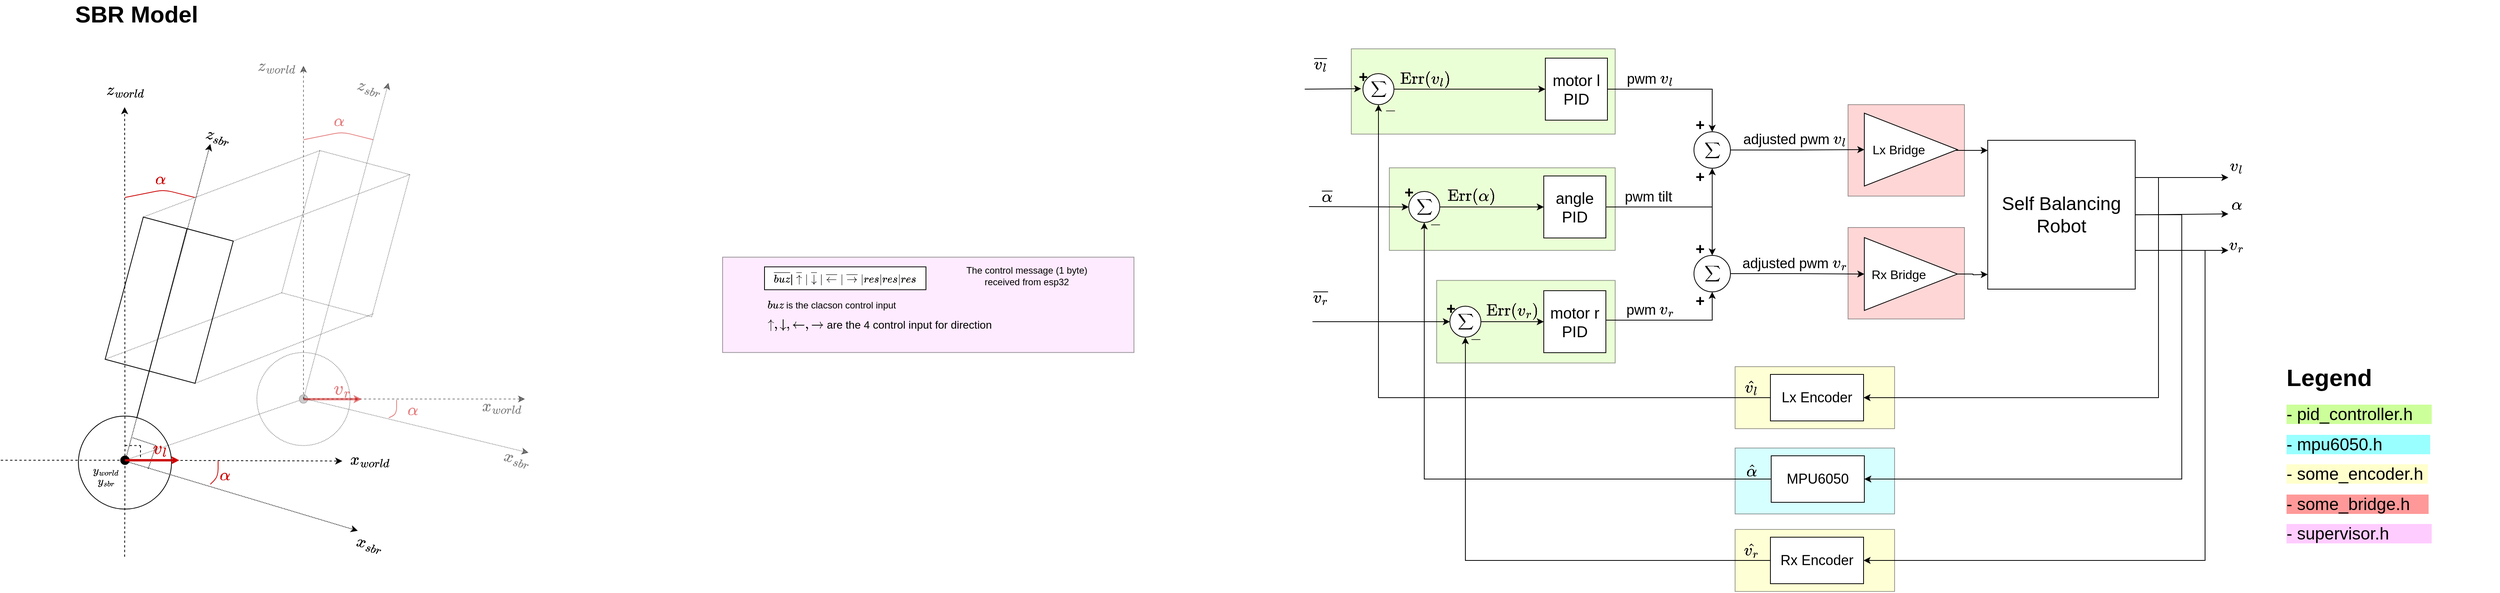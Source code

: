 <mxfile version="14.8.0" type="device"><diagram id="RvxGIgGGn32OMCbBHKSs" name="Page-1"><mxGraphModel dx="3990" dy="1376" grid="1" gridSize="10" guides="1" tooltips="1" connect="1" arrows="1" fold="1" page="1" pageScale="1" pageWidth="827" pageHeight="1169" math="1" shadow="0"><root><mxCell id="0"/><mxCell id="1" parent="0"/><mxCell id="etIAlOWZyGqqfdlxmUPB-29" value="" style="endArrow=classic;html=1;dashed=1;dashPattern=1 1;opacity=50;" parent="1" edge="1"><mxGeometry width="50" height="50" relative="1" as="geometry"><mxPoint x="-1210" y="550.75" as="sourcePoint"/><mxPoint x="-1100.5" y="142.75" as="targetPoint"/></mxGeometry></mxCell><mxCell id="etIAlOWZyGqqfdlxmUPB-25" value="" style="endArrow=classic;html=1;dashed=1;startArrow=none;opacity=50;" parent="1" edge="1"><mxGeometry width="50" height="50" relative="1" as="geometry"><mxPoint x="-1210" y="550.75" as="sourcePoint"/><mxPoint x="-924.58" y="550.75" as="targetPoint"/></mxGeometry></mxCell><mxCell id="S4LZGYlQ1wgGxuE66dXP-174" value="" style="rounded=0;whiteSpace=wrap;html=1;opacity=40;fillColor=#FFCCFF;" parent="1" vertex="1"><mxGeometry x="-670" y="367.75" width="530" height="123" as="geometry"/></mxCell><mxCell id="S4LZGYlQ1wgGxuE66dXP-112" value="" style="rounded=0;whiteSpace=wrap;html=1;gradientColor=none;opacity=40;fillColor=#FFFF99;" parent="1" vertex="1"><mxGeometry x="634.5" y="509" width="205.5" height="80" as="geometry"/></mxCell><mxCell id="S4LZGYlQ1wgGxuE66dXP-111" value="" style="rounded=0;whiteSpace=wrap;html=1;gradientColor=none;opacity=40;fillColor=#FFFF99;" parent="1" vertex="1"><mxGeometry x="634.5" y="719" width="205.5" height="80" as="geometry"/></mxCell><mxCell id="S4LZGYlQ1wgGxuE66dXP-110" value="" style="rounded=0;whiteSpace=wrap;html=1;fillColor=#99FFFF;gradientColor=none;opacity=40;" parent="1" vertex="1"><mxGeometry x="634.5" y="614" width="205.5" height="85" as="geometry"/></mxCell><mxCell id="S4LZGYlQ1wgGxuE66dXP-106" value="" style="rounded=0;whiteSpace=wrap;html=1;gradientColor=none;opacity=40;fillColor=#FF9999;" parent="1" vertex="1"><mxGeometry x="780" y="329.5" width="150" height="118" as="geometry"/></mxCell><mxCell id="S4LZGYlQ1wgGxuE66dXP-105" value="" style="rounded=0;whiteSpace=wrap;html=1;gradientColor=none;opacity=40;fillColor=#FF9999;" parent="1" vertex="1"><mxGeometry x="780" y="171" width="150" height="118" as="geometry"/></mxCell><mxCell id="S4LZGYlQ1wgGxuE66dXP-104" value="" style="rounded=0;whiteSpace=wrap;html=1;fillColor=#CCFF99;opacity=40;" parent="1" vertex="1"><mxGeometry x="250" y="397.75" width="230" height="106.5" as="geometry"/></mxCell><mxCell id="S4LZGYlQ1wgGxuE66dXP-103" value="" style="rounded=0;whiteSpace=wrap;html=1;fillColor=#CCFF99;opacity=40;" parent="1" vertex="1"><mxGeometry x="189" y="252.5" width="291" height="106.5" as="geometry"/></mxCell><mxCell id="S4LZGYlQ1wgGxuE66dXP-102" value="" style="rounded=0;whiteSpace=wrap;html=1;fillColor=#CCFF99;opacity=40;" parent="1" vertex="1"><mxGeometry x="140" y="99" width="340" height="110" as="geometry"/></mxCell><mxCell id="S4LZGYlQ1wgGxuE66dXP-92" style="edgeStyle=orthogonalEdgeStyle;rounded=0;orthogonalLoop=1;jettySize=auto;html=1;" parent="1" source="S4LZGYlQ1wgGxuE66dXP-1" target="S4LZGYlQ1wgGxuE66dXP-23" edge="1"><mxGeometry relative="1" as="geometry"/></mxCell><mxCell id="S4LZGYlQ1wgGxuE66dXP-93" style="edgeStyle=orthogonalEdgeStyle;rounded=0;orthogonalLoop=1;jettySize=auto;html=1;" parent="1" source="S4LZGYlQ1wgGxuE66dXP-1" target="S4LZGYlQ1wgGxuE66dXP-34" edge="1"><mxGeometry relative="1" as="geometry"/></mxCell><mxCell id="S4LZGYlQ1wgGxuE66dXP-1" value="&lt;font style=&quot;font-size: 20px&quot;&gt;angle&lt;br&gt;PID&lt;/font&gt;" style="whiteSpace=wrap;html=1;aspect=fixed;" parent="1" vertex="1"><mxGeometry x="388" y="263" width="80" height="80" as="geometry"/></mxCell><mxCell id="S4LZGYlQ1wgGxuE66dXP-91" style="edgeStyle=orthogonalEdgeStyle;rounded=0;orthogonalLoop=1;jettySize=auto;html=1;" parent="1" source="S4LZGYlQ1wgGxuE66dXP-2" target="S4LZGYlQ1wgGxuE66dXP-23" edge="1"><mxGeometry relative="1" as="geometry"/></mxCell><mxCell id="S4LZGYlQ1wgGxuE66dXP-2" value="&lt;font style=&quot;font-size: 20px&quot;&gt;motor l&lt;br&gt;PID&lt;br&gt;&lt;/font&gt;" style="whiteSpace=wrap;html=1;aspect=fixed;" parent="1" vertex="1"><mxGeometry x="390" y="111" width="80" height="80" as="geometry"/></mxCell><mxCell id="S4LZGYlQ1wgGxuE66dXP-95" style="edgeStyle=orthogonalEdgeStyle;rounded=0;orthogonalLoop=1;jettySize=auto;html=1;" parent="1" source="S4LZGYlQ1wgGxuE66dXP-3" target="S4LZGYlQ1wgGxuE66dXP-34" edge="1"><mxGeometry relative="1" as="geometry"><Array as="points"><mxPoint x="605" y="449"/></Array></mxGeometry></mxCell><mxCell id="S4LZGYlQ1wgGxuE66dXP-3" value="&lt;font style=&quot;font-size: 20px&quot;&gt;motor r&lt;br&gt;PID&lt;br&gt;&lt;/font&gt;" style="whiteSpace=wrap;html=1;aspect=fixed;" parent="1" vertex="1"><mxGeometry x="388" y="411" width="80" height="80" as="geometry"/></mxCell><mxCell id="S4LZGYlQ1wgGxuE66dXP-19" style="edgeStyle=orthogonalEdgeStyle;rounded=0;orthogonalLoop=1;jettySize=auto;html=1;entryX=0;entryY=0.5;entryDx=0;entryDy=0;" parent="1" source="S4LZGYlQ1wgGxuE66dXP-5" target="S4LZGYlQ1wgGxuE66dXP-1" edge="1"><mxGeometry relative="1" as="geometry"><mxPoint x="392.0" y="297" as="targetPoint"/></mxGeometry></mxCell><mxCell id="S4LZGYlQ1wgGxuE66dXP-5" value="$$\sum$$" style="ellipse;whiteSpace=wrap;html=1;aspect=fixed;" parent="1" vertex="1"><mxGeometry x="214" y="283" width="40" height="40" as="geometry"/></mxCell><mxCell id="S4LZGYlQ1wgGxuE66dXP-7" value="&lt;font style=&quot;font-size: 20px&quot;&gt;&lt;b&gt;+&lt;/b&gt;&lt;/font&gt;" style="text;html=1;align=center;verticalAlign=middle;resizable=0;points=[];autosize=1;strokeColor=none;" parent="1" vertex="1"><mxGeometry x="199" y="273" width="30" height="20" as="geometry"/></mxCell><mxCell id="S4LZGYlQ1wgGxuE66dXP-9" value="&lt;font style=&quot;font-size: 20px&quot;&gt;&lt;b&gt;_&lt;/b&gt;&lt;/font&gt;" style="text;html=1;align=center;verticalAlign=middle;resizable=0;points=[];autosize=1;strokeColor=none;" parent="1" vertex="1"><mxGeometry x="233" y="306" width="30" height="20" as="geometry"/></mxCell><mxCell id="S4LZGYlQ1wgGxuE66dXP-21" style="edgeStyle=orthogonalEdgeStyle;rounded=0;orthogonalLoop=1;jettySize=auto;html=1;" parent="1" source="S4LZGYlQ1wgGxuE66dXP-10" target="S4LZGYlQ1wgGxuE66dXP-2" edge="1"><mxGeometry relative="1" as="geometry"/></mxCell><mxCell id="S4LZGYlQ1wgGxuE66dXP-10" value="$$\sum$$" style="ellipse;whiteSpace=wrap;html=1;aspect=fixed;" parent="1" vertex="1"><mxGeometry x="155" y="131" width="40" height="40" as="geometry"/></mxCell><mxCell id="S4LZGYlQ1wgGxuE66dXP-11" value="&lt;font style=&quot;font-size: 20px&quot;&gt;&lt;b&gt;+&lt;/b&gt;&lt;/font&gt;" style="text;html=1;align=center;verticalAlign=middle;resizable=0;points=[];autosize=1;strokeColor=none;" parent="1" vertex="1"><mxGeometry x="140" y="123.5" width="30" height="20" as="geometry"/></mxCell><mxCell id="S4LZGYlQ1wgGxuE66dXP-12" value="&lt;font style=&quot;font-size: 20px&quot;&gt;&lt;b&gt;_&lt;/b&gt;&lt;/font&gt;" style="text;html=1;align=center;verticalAlign=middle;resizable=0;points=[];autosize=1;strokeColor=none;" parent="1" vertex="1"><mxGeometry x="175" y="158.5" width="30" height="20" as="geometry"/></mxCell><mxCell id="S4LZGYlQ1wgGxuE66dXP-22" style="edgeStyle=orthogonalEdgeStyle;rounded=0;orthogonalLoop=1;jettySize=auto;html=1;" parent="1" source="S4LZGYlQ1wgGxuE66dXP-13" target="S4LZGYlQ1wgGxuE66dXP-3" edge="1"><mxGeometry relative="1" as="geometry"/></mxCell><mxCell id="S4LZGYlQ1wgGxuE66dXP-13" value="$$\sum$$" style="ellipse;whiteSpace=wrap;html=1;aspect=fixed;" parent="1" vertex="1"><mxGeometry x="267" y="431" width="40" height="40" as="geometry"/></mxCell><mxCell id="S4LZGYlQ1wgGxuE66dXP-14" value="&lt;font style=&quot;font-size: 20px&quot;&gt;&lt;b&gt;+&lt;/b&gt;&lt;/font&gt;" style="text;html=1;align=center;verticalAlign=middle;resizable=0;points=[];autosize=1;strokeColor=none;" parent="1" vertex="1"><mxGeometry x="253" y="422.5" width="30" height="20" as="geometry"/></mxCell><mxCell id="S4LZGYlQ1wgGxuE66dXP-15" value="&lt;font style=&quot;font-size: 20px&quot;&gt;&lt;b&gt;_&lt;/b&gt;&lt;/font&gt;" style="text;html=1;align=center;verticalAlign=middle;resizable=0;points=[];autosize=1;strokeColor=none;" parent="1" vertex="1"><mxGeometry x="285" y="453.5" width="30" height="20" as="geometry"/></mxCell><mxCell id="S4LZGYlQ1wgGxuE66dXP-16" value="" style="endArrow=classic;html=1;entryX=0;entryY=0.5;entryDx=0;entryDy=0;" parent="1" target="S4LZGYlQ1wgGxuE66dXP-5" edge="1"><mxGeometry width="50" height="50" relative="1" as="geometry"><mxPoint x="85.5" y="302.5" as="sourcePoint"/><mxPoint x="22.5" y="302.5" as="targetPoint"/></mxGeometry></mxCell><mxCell id="S4LZGYlQ1wgGxuE66dXP-17" value="" style="endArrow=classic;html=1;entryX=-0.057;entryY=0.486;entryDx=0;entryDy=0;entryPerimeter=0;" parent="1" target="S4LZGYlQ1wgGxuE66dXP-10" edge="1"><mxGeometry width="50" height="50" relative="1" as="geometry"><mxPoint x="80" y="151" as="sourcePoint"/><mxPoint x="95" y="172" as="targetPoint"/></mxGeometry></mxCell><mxCell id="S4LZGYlQ1wgGxuE66dXP-18" value="" style="endArrow=classic;html=1;entryX=0;entryY=0.5;entryDx=0;entryDy=0;" parent="1" target="S4LZGYlQ1wgGxuE66dXP-13" edge="1"><mxGeometry width="50" height="50" relative="1" as="geometry"><mxPoint x="90" y="451" as="sourcePoint"/><mxPoint x="218" y="471" as="targetPoint"/></mxGeometry></mxCell><mxCell id="S4LZGYlQ1wgGxuE66dXP-29" value="" style="group" parent="1" vertex="1" connectable="0"><mxGeometry x="561.5" y="206" width="73" height="59" as="geometry"/></mxCell><mxCell id="S4LZGYlQ1wgGxuE66dXP-26" value="" style="group" parent="S4LZGYlQ1wgGxuE66dXP-29" vertex="1" connectable="0"><mxGeometry x="20" width="47" height="47" as="geometry"/></mxCell><mxCell id="S4LZGYlQ1wgGxuE66dXP-23" value="$$\sum$$" style="ellipse;whiteSpace=wrap;html=1;aspect=fixed;" parent="S4LZGYlQ1wgGxuE66dXP-26" vertex="1"><mxGeometry width="47" height="47" as="geometry"/></mxCell><mxCell id="S4LZGYlQ1wgGxuE66dXP-28" value="&lt;font style=&quot;font-size: 20px&quot;&gt;&lt;b&gt;+&lt;/b&gt;&lt;/font&gt;" style="text;html=1;align=center;verticalAlign=middle;resizable=0;points=[];autosize=1;strokeColor=none;" parent="S4LZGYlQ1wgGxuE66dXP-29" vertex="1"><mxGeometry x="12.5" y="47" width="30" height="20" as="geometry"/></mxCell><mxCell id="S4LZGYlQ1wgGxuE66dXP-32" value="" style="group" parent="1" vertex="1" connectable="0"><mxGeometry x="580" y="366" width="73" height="63" as="geometry"/></mxCell><mxCell id="S4LZGYlQ1wgGxuE66dXP-33" value="" style="group" parent="S4LZGYlQ1wgGxuE66dXP-32" vertex="1" connectable="0"><mxGeometry x="1.5" y="-0.5" width="47" height="47" as="geometry"/></mxCell><mxCell id="S4LZGYlQ1wgGxuE66dXP-34" value="$$\sum$$" style="ellipse;whiteSpace=wrap;html=1;aspect=fixed;" parent="S4LZGYlQ1wgGxuE66dXP-33" vertex="1"><mxGeometry width="47" height="47" as="geometry"/></mxCell><mxCell id="S4LZGYlQ1wgGxuE66dXP-36" value="&lt;font style=&quot;font-size: 20px&quot;&gt;&lt;b&gt;+&lt;/b&gt;&lt;/font&gt;" style="text;html=1;align=center;verticalAlign=middle;resizable=0;points=[];autosize=1;strokeColor=none;" parent="S4LZGYlQ1wgGxuE66dXP-32" vertex="1"><mxGeometry x="-6" y="46.5" width="30" height="20" as="geometry"/></mxCell><mxCell id="S4LZGYlQ1wgGxuE66dXP-47" style="edgeStyle=orthogonalEdgeStyle;rounded=0;orthogonalLoop=1;jettySize=auto;html=1;" parent="1" edge="1"><mxGeometry relative="1" as="geometry"><mxPoint x="882.34" y="230" as="sourcePoint"/><mxPoint x="960" y="230" as="targetPoint"/><Array as="points"><mxPoint x="920" y="230"/><mxPoint x="920" y="230"/></Array></mxGeometry></mxCell><mxCell id="S4LZGYlQ1wgGxuE66dXP-41" value="&lt;font style=&quot;font-size: 16px&quot;&gt;Lx Bridge&amp;nbsp; &amp;nbsp; &amp;nbsp; &amp;nbsp;&lt;/font&gt;" style="triangle;whiteSpace=wrap;html=1;" parent="1" vertex="1"><mxGeometry x="801" y="182" width="120" height="94" as="geometry"/></mxCell><mxCell id="S4LZGYlQ1wgGxuE66dXP-48" style="edgeStyle=orthogonalEdgeStyle;rounded=0;orthogonalLoop=1;jettySize=auto;html=1;" parent="1" source="S4LZGYlQ1wgGxuE66dXP-42" edge="1"><mxGeometry relative="1" as="geometry"><mxPoint x="960" y="390" as="targetPoint"/></mxGeometry></mxCell><mxCell id="S4LZGYlQ1wgGxuE66dXP-42" value="&lt;font style=&quot;font-size: 16px&quot;&gt;Rx Bridge&amp;nbsp; &amp;nbsp; &amp;nbsp; &amp;nbsp;&lt;/font&gt;" style="triangle;whiteSpace=wrap;html=1;" parent="1" vertex="1"><mxGeometry x="801" y="342.5" width="120" height="94" as="geometry"/></mxCell><mxCell id="S4LZGYlQ1wgGxuE66dXP-44" style="edgeStyle=orthogonalEdgeStyle;rounded=0;orthogonalLoop=1;jettySize=auto;html=1;exitX=1;exitY=0.5;exitDx=0;exitDy=0;entryX=0;entryY=0.5;entryDx=0;entryDy=0;" parent="1" source="S4LZGYlQ1wgGxuE66dXP-23" target="S4LZGYlQ1wgGxuE66dXP-41" edge="1"><mxGeometry relative="1" as="geometry"/></mxCell><mxCell id="S4LZGYlQ1wgGxuE66dXP-45" style="edgeStyle=orthogonalEdgeStyle;rounded=0;orthogonalLoop=1;jettySize=auto;html=1;entryX=0;entryY=0.5;entryDx=0;entryDy=0;" parent="1" source="S4LZGYlQ1wgGxuE66dXP-34" target="S4LZGYlQ1wgGxuE66dXP-42" edge="1"><mxGeometry relative="1" as="geometry"/></mxCell><mxCell id="S4LZGYlQ1wgGxuE66dXP-99" style="edgeStyle=orthogonalEdgeStyle;rounded=0;orthogonalLoop=1;jettySize=auto;html=1;exitX=1;exitY=0.25;exitDx=0;exitDy=0;" parent="1" source="S4LZGYlQ1wgGxuE66dXP-46" target="S4LZGYlQ1wgGxuE66dXP-61" edge="1"><mxGeometry relative="1" as="geometry"><mxPoint x="810" y="629" as="targetPoint"/><Array as="points"><mxPoint x="1180" y="265"/><mxPoint x="1180" y="549"/></Array></mxGeometry></mxCell><mxCell id="S4LZGYlQ1wgGxuE66dXP-100" style="edgeStyle=orthogonalEdgeStyle;rounded=0;orthogonalLoop=1;jettySize=auto;html=1;" parent="1" source="S4LZGYlQ1wgGxuE66dXP-46" target="S4LZGYlQ1wgGxuE66dXP-53" edge="1"><mxGeometry relative="1" as="geometry"><Array as="points"><mxPoint x="1210" y="313"/><mxPoint x="1210" y="654"/></Array></mxGeometry></mxCell><mxCell id="S4LZGYlQ1wgGxuE66dXP-101" style="edgeStyle=orthogonalEdgeStyle;rounded=0;orthogonalLoop=1;jettySize=auto;html=1;" parent="1" source="S4LZGYlQ1wgGxuE66dXP-46" target="S4LZGYlQ1wgGxuE66dXP-66" edge="1"><mxGeometry relative="1" as="geometry"><Array as="points"><mxPoint x="1240" y="359"/><mxPoint x="1240" y="759"/></Array></mxGeometry></mxCell><mxCell id="S4LZGYlQ1wgGxuE66dXP-46" value="&lt;font style=&quot;font-size: 24px&quot;&gt;Self Balancing Robot&lt;/font&gt;" style="rounded=0;whiteSpace=wrap;html=1;" parent="1" vertex="1"><mxGeometry x="960" y="217" width="190" height="192" as="geometry"/></mxCell><mxCell id="S4LZGYlQ1wgGxuE66dXP-50" value="&lt;font style=&quot;font-size: 18px&quot;&gt;$$\overline{\alpha}$$&lt;/font&gt;" style="text;html=1;strokeColor=none;fillColor=none;align=center;verticalAlign=middle;whiteSpace=wrap;rounded=0;" parent="1" vertex="1"><mxGeometry x="89" y="279.5" width="40" height="20" as="geometry"/></mxCell><mxCell id="S4LZGYlQ1wgGxuE66dXP-51" value="&lt;font style=&quot;font-size: 18px&quot;&gt;$$\overline{v_l}$$&lt;/font&gt;" style="text;html=1;align=center;verticalAlign=middle;resizable=0;points=[];autosize=1;strokeColor=none;" parent="1" vertex="1"><mxGeometry x="20" y="109" width="160" height="20" as="geometry"/></mxCell><mxCell id="S4LZGYlQ1wgGxuE66dXP-52" value="&lt;font style=&quot;font-size: 18px&quot;&gt;$$\overline{v_r}$$&lt;/font&gt;" style="text;html=1;align=center;verticalAlign=middle;resizable=0;points=[];autosize=1;strokeColor=none;" parent="1" vertex="1"><mxGeometry x="20" y="410" width="160" height="20" as="geometry"/></mxCell><mxCell id="S4LZGYlQ1wgGxuE66dXP-55" style="edgeStyle=orthogonalEdgeStyle;rounded=0;orthogonalLoop=1;jettySize=auto;html=1;exitX=0;exitY=0.5;exitDx=0;exitDy=0;entryX=0.5;entryY=1;entryDx=0;entryDy=0;" parent="1" source="S4LZGYlQ1wgGxuE66dXP-53" target="S4LZGYlQ1wgGxuE66dXP-5" edge="1"><mxGeometry relative="1" as="geometry"/></mxCell><mxCell id="S4LZGYlQ1wgGxuE66dXP-53" value="&lt;font style=&quot;font-size: 18px&quot;&gt;MPU6050&lt;/font&gt;" style="rounded=0;whiteSpace=wrap;html=1;" parent="1" vertex="1"><mxGeometry x="681" y="624" width="120" height="60" as="geometry"/></mxCell><mxCell id="S4LZGYlQ1wgGxuE66dXP-56" value="&lt;font style=&quot;font-size: 18px&quot;&gt;$$\hat{\alpha}$$&lt;/font&gt;" style="text;html=1;align=center;verticalAlign=middle;resizable=0;points=[];autosize=1;strokeColor=none;" parent="1" vertex="1"><mxGeometry x="580" y="634" width="150" height="20" as="geometry"/></mxCell><mxCell id="S4LZGYlQ1wgGxuE66dXP-58" value="&lt;font style=&quot;font-size: 18px&quot;&gt;$$\alpha$$&lt;/font&gt;" style="text;html=1;align=center;verticalAlign=middle;resizable=0;points=[];autosize=1;strokeColor=none;" parent="1" vertex="1"><mxGeometry x="1230" y="291" width="100" height="20" as="geometry"/></mxCell><mxCell id="S4LZGYlQ1wgGxuE66dXP-62" style="edgeStyle=orthogonalEdgeStyle;rounded=0;orthogonalLoop=1;jettySize=auto;html=1;entryX=0.5;entryY=1;entryDx=0;entryDy=0;" parent="1" source="S4LZGYlQ1wgGxuE66dXP-61" target="S4LZGYlQ1wgGxuE66dXP-10" edge="1"><mxGeometry relative="1" as="geometry"/></mxCell><mxCell id="S4LZGYlQ1wgGxuE66dXP-61" value="&lt;font style=&quot;font-size: 18px&quot;&gt;Lx Encoder&lt;/font&gt;" style="rounded=0;whiteSpace=wrap;html=1;" parent="1" vertex="1"><mxGeometry x="680" y="519" width="120" height="60" as="geometry"/></mxCell><mxCell id="S4LZGYlQ1wgGxuE66dXP-64" value="&lt;font style=&quot;font-size: 18px&quot;&gt;$$\hat{v_l}$$&lt;/font&gt;" style="text;html=1;align=center;verticalAlign=middle;resizable=0;points=[];autosize=1;strokeColor=none;" parent="1" vertex="1"><mxGeometry x="595" y="526" width="120" height="20" as="geometry"/></mxCell><mxCell id="S4LZGYlQ1wgGxuE66dXP-65" value="&lt;font style=&quot;font-size: 18px&quot;&gt;$$v_l$$&lt;/font&gt;" style="text;html=1;align=center;verticalAlign=middle;resizable=0;points=[];autosize=1;strokeColor=none;" parent="1" vertex="1"><mxGeometry x="1240" y="241" width="80" height="20" as="geometry"/></mxCell><mxCell id="S4LZGYlQ1wgGxuE66dXP-70" style="edgeStyle=orthogonalEdgeStyle;rounded=0;orthogonalLoop=1;jettySize=auto;html=1;entryX=0.5;entryY=1;entryDx=0;entryDy=0;" parent="1" source="S4LZGYlQ1wgGxuE66dXP-66" target="S4LZGYlQ1wgGxuE66dXP-13" edge="1"><mxGeometry relative="1" as="geometry"><mxPoint x="250" y="609" as="targetPoint"/></mxGeometry></mxCell><mxCell id="S4LZGYlQ1wgGxuE66dXP-66" value="&lt;font style=&quot;font-size: 18px&quot;&gt;Rx Encoder&lt;/font&gt;" style="rounded=0;whiteSpace=wrap;html=1;" parent="1" vertex="1"><mxGeometry x="680" y="729" width="120" height="60" as="geometry"/></mxCell><mxCell id="S4LZGYlQ1wgGxuE66dXP-68" value="&lt;font style=&quot;font-size: 18px&quot;&gt;$$v_r$$&lt;/font&gt;" style="text;html=1;align=center;verticalAlign=middle;resizable=0;points=[];autosize=1;strokeColor=none;" parent="1" vertex="1"><mxGeometry x="1240" y="342.5" width="80" height="20" as="geometry"/></mxCell><mxCell id="S4LZGYlQ1wgGxuE66dXP-69" value="&lt;font style=&quot;font-size: 18px&quot;&gt;$$\hat{v_r}$$&lt;/font&gt;" style="text;html=1;align=center;verticalAlign=middle;resizable=0;points=[];autosize=1;strokeColor=none;" parent="1" vertex="1"><mxGeometry x="595" y="736" width="120" height="20" as="geometry"/></mxCell><mxCell id="S4LZGYlQ1wgGxuE66dXP-71" value="&lt;font style=&quot;font-size: 18px&quot;&gt;$$\text{Err}(\alpha)$$&lt;/font&gt;" style="text;html=1;align=center;verticalAlign=middle;resizable=0;points=[];autosize=1;strokeColor=none;" parent="1" vertex="1"><mxGeometry x="200" y="278.5" width="190" height="20" as="geometry"/></mxCell><mxCell id="S4LZGYlQ1wgGxuE66dXP-72" value="&lt;font style=&quot;font-size: 18px&quot;&gt;$$\text{Err}(v_l)$$&lt;/font&gt;" style="text;html=1;align=center;verticalAlign=middle;resizable=0;points=[];autosize=1;strokeColor=none;" parent="1" vertex="1"><mxGeometry x="155" y="128" width="160" height="20" as="geometry"/></mxCell><mxCell id="S4LZGYlQ1wgGxuE66dXP-73" value="&lt;font style=&quot;font-size: 18px&quot;&gt;$$\text{Err}(v_r)$$&lt;/font&gt;" style="text;html=1;align=center;verticalAlign=middle;resizable=0;points=[];autosize=1;strokeColor=none;" parent="1" vertex="1"><mxGeometry x="267" y="426.5" width="160" height="20" as="geometry"/></mxCell><mxCell id="S4LZGYlQ1wgGxuE66dXP-75" value="&lt;font style=&quot;font-size: 18px&quot;&gt;pwm tilt&lt;/font&gt;" style="text;html=1;strokeColor=none;fillColor=none;align=center;verticalAlign=middle;whiteSpace=wrap;rounded=0;" parent="1" vertex="1"><mxGeometry x="488" y="279.5" width="70" height="20" as="geometry"/></mxCell><mxCell id="S4LZGYlQ1wgGxuE66dXP-178" value="" style="edgeStyle=none;rounded=0;orthogonalLoop=1;jettySize=auto;html=1;" parent="1" source="S4LZGYlQ1wgGxuE66dXP-77" target="S4LZGYlQ1wgGxuE66dXP-2" edge="1"><mxGeometry relative="1" as="geometry"/></mxCell><mxCell id="S4LZGYlQ1wgGxuE66dXP-77" value="&lt;span style=&quot;font-size: 18px&quot;&gt;pwm \(v_l\)&lt;/span&gt;" style="text;html=1;strokeColor=none;fillColor=none;align=center;verticalAlign=middle;whiteSpace=wrap;rounded=0;" parent="1" vertex="1"><mxGeometry x="470" y="128" width="110" height="20" as="geometry"/></mxCell><mxCell id="S4LZGYlQ1wgGxuE66dXP-78" value="&lt;span style=&quot;font-size: 18px&quot;&gt;pwm \(v_r\)&lt;/span&gt;" style="text;html=1;align=center;verticalAlign=middle;resizable=0;points=[];autosize=1;strokeColor=none;" parent="1" vertex="1"><mxGeometry x="470" y="426" width="110" height="20" as="geometry"/></mxCell><mxCell id="S4LZGYlQ1wgGxuE66dXP-79" value="&lt;span style=&quot;font-size: 18px&quot;&gt;adjusted pwm \(v_l\)&lt;/span&gt;" style="text;html=1;align=center;verticalAlign=middle;resizable=0;points=[];autosize=1;strokeColor=none;" parent="1" vertex="1"><mxGeometry x="621" y="206" width="180" height="20" as="geometry"/></mxCell><mxCell id="S4LZGYlQ1wgGxuE66dXP-80" value="&lt;span style=&quot;font-size: 18px&quot;&gt;adjusted pwm \(v_r\)&lt;/span&gt;" style="text;html=1;align=center;verticalAlign=middle;resizable=0;points=[];autosize=1;strokeColor=none;" parent="1" vertex="1"><mxGeometry x="621" y="366" width="180" height="20" as="geometry"/></mxCell><mxCell id="S4LZGYlQ1wgGxuE66dXP-37" value="&lt;font style=&quot;font-size: 20px&quot;&gt;&lt;b&gt;+&lt;/b&gt;&lt;/font&gt;" style="text;html=1;align=center;verticalAlign=middle;resizable=0;points=[];autosize=1;strokeColor=none;" parent="1" vertex="1"><mxGeometry x="574" y="346" width="30" height="20" as="geometry"/></mxCell><mxCell id="S4LZGYlQ1wgGxuE66dXP-96" value="" style="endArrow=classic;html=1;exitX=1;exitY=0.25;exitDx=0;exitDy=0;" parent="1" source="S4LZGYlQ1wgGxuE66dXP-46" edge="1"><mxGeometry width="50" height="50" relative="1" as="geometry"><mxPoint x="1220" y="239" as="sourcePoint"/><mxPoint x="1270" y="265" as="targetPoint"/></mxGeometry></mxCell><mxCell id="S4LZGYlQ1wgGxuE66dXP-97" value="" style="endArrow=classic;html=1;" parent="1" edge="1"><mxGeometry width="50" height="50" relative="1" as="geometry"><mxPoint x="1150" y="313.116" as="sourcePoint"/><mxPoint x="1270" y="312" as="targetPoint"/></mxGeometry></mxCell><mxCell id="S4LZGYlQ1wgGxuE66dXP-98" value="" style="endArrow=classic;html=1;exitX=1;exitY=0.75;exitDx=0;exitDy=0;" parent="1" edge="1"><mxGeometry width="50" height="50" relative="1" as="geometry"><mxPoint x="1150" y="359" as="sourcePoint"/><mxPoint x="1270" y="359" as="targetPoint"/></mxGeometry></mxCell><mxCell id="S4LZGYlQ1wgGxuE66dXP-113" value="&lt;h1&gt;&lt;font style=&quot;font-size: 31px&quot;&gt;Legend&lt;/font&gt;&lt;/h1&gt;&lt;p&gt;&lt;font style=&quot;font-size: 22px ; background-color: rgb(204 , 255 , 153)&quot;&gt;- pid_controller.h&amp;nbsp; &amp;nbsp;&amp;nbsp;&lt;/font&gt;&lt;/p&gt;&lt;p&gt;&lt;font style=&quot;font-size: 22px ; background-color: rgb(153 , 255 , 255)&quot;&gt;- mpu6050.h&amp;nbsp; &amp;nbsp; &amp;nbsp; &amp;nbsp; &amp;nbsp;&amp;nbsp;&lt;/font&gt;&lt;/p&gt;&lt;p&gt;&lt;font style=&quot;font-size: 22px ; background-color: rgb(255 , 255 , 204)&quot;&gt;- some_encoder.h&amp;nbsp;&lt;/font&gt;&lt;/p&gt;&lt;p&gt;&lt;font style=&quot;font-size: 22px ; background-color: rgb(255 , 153 , 153)&quot;&gt;- some_bridge.h&amp;nbsp; &amp;nbsp;&amp;nbsp;&lt;/font&gt;&lt;/p&gt;&lt;p&gt;&lt;font style=&quot;font-size: 22px ; background-color: rgb(255 , 204 , 255)&quot;&gt;- supervisor.h&amp;nbsp; &amp;nbsp; &amp;nbsp; &amp;nbsp; &amp;nbsp;&lt;/font&gt;&lt;/p&gt;" style="text;html=1;strokeColor=none;fillColor=none;spacing=5;spacingTop=-20;whiteSpace=wrap;overflow=hidden;rounded=0;opacity=40;" parent="1" vertex="1"><mxGeometry x="1340" y="499" width="279" height="260" as="geometry"/></mxCell><mxCell id="S4LZGYlQ1wgGxuE66dXP-175" value="$$\overline{buz}|\overline{&lt;br&gt;\uparrow} |\overline{&lt;br&gt;\downarrow} |\overline{&lt;br&gt;\leftarrow} |\overline{&lt;br&gt;\rightarrow} | res | res | res&lt;br&gt;$$" style="rounded=0;whiteSpace=wrap;html=1;align=center;verticalAlign=middle;" parent="1" vertex="1"><mxGeometry x="-616" y="380.25" width="208" height="29.5" as="geometry"/></mxCell><mxCell id="S4LZGYlQ1wgGxuE66dXP-177" value="The control message (1 byte) received from esp32" style="text;html=1;strokeColor=none;fillColor=none;align=center;verticalAlign=middle;whiteSpace=wrap;rounded=0;" parent="1" vertex="1"><mxGeometry x="-361" y="382" width="166" height="20" as="geometry"/></mxCell><mxCell id="wuaSBPNqK6RX2sfjkzoG-2" value="&lt;font style=&quot;font-size: 14px&quot;&gt;&lt;span&gt;&amp;nbsp;\(\uparrow, \downarrow, \leftarrow, \rightarrow\) are the 4 control input for direction&lt;/span&gt;&lt;/font&gt;" style="text;html=1;align=center;verticalAlign=middle;resizable=0;points=[];autosize=1;strokeColor=none;" parent="1" vertex="1"><mxGeometry x="-730" y="444.75" width="520" height="20" as="geometry"/></mxCell><mxCell id="wuaSBPNqK6RX2sfjkzoG-6" value="" style="ellipse;whiteSpace=wrap;html=1;aspect=fixed;fillColor=none;" parent="1" vertex="1"><mxGeometry x="-1500" y="572.75" width="120" height="120" as="geometry"/></mxCell><mxCell id="wuaSBPNqK6RX2sfjkzoG-7" value="" style="endArrow=none;html=1;" parent="1" source="wuaSBPNqK6RX2sfjkzoG-6" edge="1"><mxGeometry width="50" height="50" relative="1" as="geometry"><mxPoint x="-1190" y="512.75" as="sourcePoint"/><mxPoint x="-1360" y="330.75" as="targetPoint"/></mxGeometry></mxCell><mxCell id="wuaSBPNqK6RX2sfjkzoG-9" value="" style="rounded=0;whiteSpace=wrap;html=1;fillColor=none;rotation=15;" parent="1" vertex="1"><mxGeometry x="-1443" y="328.25" width="120" height="190" as="geometry"/></mxCell><mxCell id="wuaSBPNqK6RX2sfjkzoG-10" value="" style="endArrow=classic;html=1;dashed=1;startArrow=none;" parent="1" source="wuaSBPNqK6RX2sfjkzoG-33" edge="1"><mxGeometry width="50" height="50" relative="1" as="geometry"><mxPoint x="-1690" y="630.75" as="sourcePoint"/><mxPoint x="-1160" y="630.75" as="targetPoint"/></mxGeometry></mxCell><mxCell id="wuaSBPNqK6RX2sfjkzoG-11" value="" style="endArrow=classic;html=1;dashed=1;startArrow=none;" parent="1" source="wuaSBPNqK6RX2sfjkzoG-33" edge="1"><mxGeometry width="50" height="50" relative="1" as="geometry"><mxPoint x="-1440.42" y="754.25" as="sourcePoint"/><mxPoint x="-1440.42" y="174.25" as="targetPoint"/></mxGeometry></mxCell><mxCell id="wuaSBPNqK6RX2sfjkzoG-12" value="" style="endArrow=classic;html=1;dashed=1;dashPattern=1 1;" parent="1" edge="1"><mxGeometry width="50" height="50" relative="1" as="geometry"><mxPoint x="-1440" y="631.75" as="sourcePoint"/><mxPoint x="-1330" y="221.75" as="targetPoint"/></mxGeometry></mxCell><mxCell id="wuaSBPNqK6RX2sfjkzoG-13" value="" style="endArrow=classic;html=1;dashed=1;dashPattern=1 1;" parent="1" edge="1"><mxGeometry width="50" height="50" relative="1" as="geometry"><mxPoint x="-1440" y="630.75" as="sourcePoint"/><mxPoint x="-1140" y="720.75" as="targetPoint"/></mxGeometry></mxCell><mxCell id="wuaSBPNqK6RX2sfjkzoG-19" value="" style="endArrow=none;dashed=1;html=1;" parent="1" edge="1"><mxGeometry width="50" height="50" relative="1" as="geometry"><mxPoint x="-1440" y="610.75" as="sourcePoint"/><mxPoint x="-1420" y="610.75" as="targetPoint"/></mxGeometry></mxCell><mxCell id="wuaSBPNqK6RX2sfjkzoG-20" value="" style="endArrow=none;dashed=1;html=1;" parent="1" edge="1"><mxGeometry width="50" height="50" relative="1" as="geometry"><mxPoint x="-1420" y="610.75" as="sourcePoint"/><mxPoint x="-1420" y="630.75" as="targetPoint"/></mxGeometry></mxCell><mxCell id="wuaSBPNqK6RX2sfjkzoG-21" value="" style="endArrow=none;dashed=1;html=1;dashPattern=1 1;strokeWidth=1;" parent="1" edge="1"><mxGeometry width="50" height="50" relative="1" as="geometry"><mxPoint x="-1430" y="600.75" as="sourcePoint"/><mxPoint x="-1400" y="610.75" as="targetPoint"/></mxGeometry></mxCell><mxCell id="wuaSBPNqK6RX2sfjkzoG-22" value="" style="endArrow=none;dashed=1;html=1;dashPattern=1 1;strokeWidth=1;" parent="1" edge="1"><mxGeometry width="50" height="50" relative="1" as="geometry"><mxPoint x="-1410" y="640.75" as="sourcePoint"/><mxPoint x="-1400" y="610.75" as="targetPoint"/></mxGeometry></mxCell><mxCell id="wuaSBPNqK6RX2sfjkzoG-24" value="&lt;font style=&quot;font-size: 18px&quot;&gt;$$\alpha$$&lt;/font&gt;" style="text;html=1;align=center;verticalAlign=middle;resizable=0;points=[];autosize=1;strokeColor=none;fontColor=#CC0000;" parent="1" vertex="1"><mxGeometry x="-1362" y="639.75" width="100" height="20" as="geometry"/></mxCell><mxCell id="wuaSBPNqK6RX2sfjkzoG-25" value="&lt;font style=&quot;font-size: 18px&quot;&gt;$$\alpha$$&lt;/font&gt;" style="text;html=1;align=center;verticalAlign=middle;resizable=0;points=[];autosize=1;strokeColor=none;fontColor=#CC0000;" parent="1" vertex="1"><mxGeometry x="-1445" y="257.75" width="100" height="20" as="geometry"/></mxCell><mxCell id="wuaSBPNqK6RX2sfjkzoG-27" value="" style="endArrow=none;html=1;strokeWidth=1;strokeColor=#CC0000;" parent="1" edge="1"><mxGeometry width="50" height="50" relative="1" as="geometry"><mxPoint x="-1330" y="660.75" as="sourcePoint"/><mxPoint x="-1320" y="630.75" as="targetPoint"/><Array as="points"><mxPoint x="-1320" y="650.75"/></Array></mxGeometry></mxCell><mxCell id="wuaSBPNqK6RX2sfjkzoG-28" value="" style="endArrow=none;html=1;strokeWidth=1;strokeColor=#CC0000;" parent="1" edge="1"><mxGeometry width="50" height="50" relative="1" as="geometry"><mxPoint x="-1440" y="290.75" as="sourcePoint"/><mxPoint x="-1350" y="290.75" as="targetPoint"/><Array as="points"><mxPoint x="-1390" y="280.75"/></Array></mxGeometry></mxCell><mxCell id="wuaSBPNqK6RX2sfjkzoG-29" value="&lt;font style=&quot;font-size: 18px&quot;&gt;$$x_{world}$$&lt;/font&gt;" style="text;html=1;align=center;verticalAlign=middle;resizable=0;points=[];autosize=1;strokeColor=none;" parent="1" vertex="1"><mxGeometry x="-1190" y="619.75" width="130" height="20" as="geometry"/></mxCell><mxCell id="wuaSBPNqK6RX2sfjkzoG-30" value="&lt;font style=&quot;font-size: 18px&quot;&gt;$$z_{world}$$&lt;/font&gt;" style="text;html=1;align=center;verticalAlign=middle;resizable=0;points=[];autosize=1;strokeColor=none;" parent="1" vertex="1"><mxGeometry x="-1505" y="142.75" width="130" height="20" as="geometry"/></mxCell><mxCell id="wuaSBPNqK6RX2sfjkzoG-31" value="&lt;font style=&quot;font-size: 18px&quot;&gt;$$x_{sbr}$$&lt;/font&gt;" style="text;html=1;align=center;verticalAlign=middle;resizable=0;points=[];autosize=1;strokeColor=none;rotation=15;" parent="1" vertex="1"><mxGeometry x="-1180" y="729" width="110" height="20" as="geometry"/></mxCell><mxCell id="wuaSBPNqK6RX2sfjkzoG-32" value="&lt;font style=&quot;font-size: 18px&quot;&gt;$$z_{sbr}$$&lt;/font&gt;" style="text;html=1;align=center;verticalAlign=middle;resizable=0;points=[];autosize=1;strokeColor=none;rotation=15;" parent="1" vertex="1"><mxGeometry x="-1375" y="202.75" width="110" height="20" as="geometry"/></mxCell><mxCell id="wuaSBPNqK6RX2sfjkzoG-34" value="" style="endArrow=none;html=1;dashed=1;" parent="1" target="wuaSBPNqK6RX2sfjkzoG-33" edge="1"><mxGeometry width="50" height="50" relative="1" as="geometry"><mxPoint x="-1600" y="629.75" as="sourcePoint"/><mxPoint x="-1160.0" y="630.75" as="targetPoint"/></mxGeometry></mxCell><mxCell id="wuaSBPNqK6RX2sfjkzoG-33" value="" style="ellipse;whiteSpace=wrap;html=1;aspect=fixed;fillColor=#000000;" parent="1" vertex="1"><mxGeometry x="-1445.5" y="624.25" width="11" height="11" as="geometry"/></mxCell><mxCell id="wuaSBPNqK6RX2sfjkzoG-35" value="" style="endArrow=none;html=1;dashed=1;" parent="1" target="wuaSBPNqK6RX2sfjkzoG-33" edge="1"><mxGeometry width="50" height="50" relative="1" as="geometry"><mxPoint x="-1440.42" y="754.25" as="sourcePoint"/><mxPoint x="-1440.42" y="174.25" as="targetPoint"/></mxGeometry></mxCell><mxCell id="wuaSBPNqK6RX2sfjkzoG-36" value="\(y_{world}\)&lt;br&gt;\(y_{sbr}\)" style="text;html=1;align=center;verticalAlign=middle;resizable=0;points=[];autosize=1;strokeColor=none;" parent="1" vertex="1"><mxGeometry x="-1505" y="634.75" width="80" height="30" as="geometry"/></mxCell><mxCell id="S4LZGYlQ1wgGxuE66dXP-27" value="&lt;font style=&quot;font-size: 20px&quot;&gt;&lt;b&gt;+&lt;/b&gt;&lt;/font&gt;" style="text;html=1;align=center;verticalAlign=middle;resizable=0;points=[];autosize=1;strokeColor=none;" parent="1" vertex="1"><mxGeometry x="574" y="186" width="30" height="20" as="geometry"/></mxCell><mxCell id="etIAlOWZyGqqfdlxmUPB-8" value="" style="endArrow=none;dashed=1;html=1;dashPattern=1 1;strokeWidth=1;opacity=50;jumpSize=1;endSize=1;startSize=2;" parent="1" source="wuaSBPNqK6RX2sfjkzoG-33" target="etIAlOWZyGqqfdlxmUPB-11" edge="1"><mxGeometry width="50" height="50" relative="1" as="geometry"><mxPoint x="-1440" y="635.75" as="sourcePoint"/><mxPoint x="-1280" y="590.75" as="targetPoint"/></mxGeometry></mxCell><mxCell id="etIAlOWZyGqqfdlxmUPB-9" value="" style="ellipse;whiteSpace=wrap;html=1;aspect=fixed;fillColor=none;opacity=50;dashed=1;dashPattern=1 1;" parent="1" vertex="1"><mxGeometry x="-1270" y="490.75" width="120" height="120" as="geometry"/></mxCell><mxCell id="etIAlOWZyGqqfdlxmUPB-11" value="" style="ellipse;whiteSpace=wrap;html=1;aspect=fixed;fillColor=#000000;opacity=20;" parent="1" vertex="1"><mxGeometry x="-1215.5" y="545.25" width="11" height="11" as="geometry"/></mxCell><mxCell id="etIAlOWZyGqqfdlxmUPB-12" value="" style="rounded=0;whiteSpace=wrap;html=1;fillColor=none;rotation=15;dashed=1;dashPattern=1 1;opacity=50;" parent="1" vertex="1"><mxGeometry x="-1215.5" y="242.5" width="120" height="190" as="geometry"/></mxCell><mxCell id="etIAlOWZyGqqfdlxmUPB-14" value="" style="endArrow=none;dashed=1;html=1;dashPattern=1 1;strokeWidth=1;startSize=2;endSize=1;opacity=50;exitX=1;exitY=1;exitDx=0;exitDy=0;" parent="1" source="wuaSBPNqK6RX2sfjkzoG-9" edge="1"><mxGeometry width="50" height="50" relative="1" as="geometry"><mxPoint x="-1280" y="550.75" as="sourcePoint"/><mxPoint x="-1120" y="440.75" as="targetPoint"/></mxGeometry></mxCell><mxCell id="etIAlOWZyGqqfdlxmUPB-15" value="" style="endArrow=none;dashed=1;html=1;dashPattern=1 1;strokeWidth=1;startSize=2;endSize=1;opacity=50;exitX=1;exitY=0;exitDx=0;exitDy=0;entryX=1;entryY=0;entryDx=0;entryDy=0;" parent="1" source="wuaSBPNqK6RX2sfjkzoG-9" target="etIAlOWZyGqqfdlxmUPB-12" edge="1"><mxGeometry width="50" height="50" relative="1" as="geometry"><mxPoint x="-1230" y="520.75" as="sourcePoint"/><mxPoint x="-1060" y="320.75" as="targetPoint"/></mxGeometry></mxCell><mxCell id="etIAlOWZyGqqfdlxmUPB-16" value="" style="endArrow=none;dashed=1;html=1;dashPattern=1 1;strokeWidth=1;startSize=2;endSize=1;opacity=50;exitX=0;exitY=1;exitDx=0;exitDy=0;entryX=0;entryY=1;entryDx=0;entryDy=0;" parent="1" source="wuaSBPNqK6RX2sfjkzoG-9" target="etIAlOWZyGqqfdlxmUPB-12" edge="1"><mxGeometry width="50" height="50" relative="1" as="geometry"><mxPoint x="-1350" y="550.75" as="sourcePoint"/><mxPoint x="-1290" y="470.75" as="targetPoint"/></mxGeometry></mxCell><mxCell id="etIAlOWZyGqqfdlxmUPB-17" value="" style="endArrow=none;dashed=1;html=1;dashPattern=1 1;strokeWidth=1;startSize=2;endSize=1;opacity=50;exitX=0;exitY=0;exitDx=0;exitDy=0;entryX=0;entryY=0;entryDx=0;entryDy=0;" parent="1" source="wuaSBPNqK6RX2sfjkzoG-9" target="etIAlOWZyGqqfdlxmUPB-12" edge="1"><mxGeometry width="50" height="50" relative="1" as="geometry"><mxPoint x="-1300" y="490.75" as="sourcePoint"/><mxPoint x="-1250" y="440.75" as="targetPoint"/></mxGeometry></mxCell><mxCell id="etIAlOWZyGqqfdlxmUPB-18" value="" style="endArrow=classic;html=1;startSize=2;endSize=1;strokeColor=#CC0000;strokeWidth=3;" parent="1" edge="1"><mxGeometry width="50" height="50" relative="1" as="geometry"><mxPoint x="-1440" y="629.75" as="sourcePoint"/><mxPoint x="-1370" y="629.75" as="targetPoint"/></mxGeometry></mxCell><mxCell id="etIAlOWZyGqqfdlxmUPB-19" value="&lt;font color=&quot;#cc0000&quot; style=&quot;font-size: 20px&quot;&gt;$$v_l$$&lt;/font&gt;" style="text;html=1;align=center;verticalAlign=middle;resizable=0;points=[];autosize=1;strokeColor=none;" parent="1" vertex="1"><mxGeometry x="-1440" y="604.25" width="90" height="20" as="geometry"/></mxCell><mxCell id="etIAlOWZyGqqfdlxmUPB-20" value="" style="endArrow=classic;html=1;startSize=2;endSize=1;strokeColor=#CC0000;strokeWidth=3;opacity=50;" parent="1" edge="1"><mxGeometry width="50" height="50" relative="1" as="geometry"><mxPoint x="-1210" y="551" as="sourcePoint"/><mxPoint x="-1135" y="550.88" as="targetPoint"/></mxGeometry></mxCell><mxCell id="etIAlOWZyGqqfdlxmUPB-22" value="&lt;font style=&quot;font-size: 21px&quot;&gt;$$v_r$$&lt;/font&gt;" style="text;html=1;align=center;verticalAlign=middle;resizable=0;points=[];autosize=1;opacity=20;textOpacity=50;fontColor=#CC0000;" parent="1" vertex="1"><mxGeometry x="-1205" y="526.75" width="90" height="20" as="geometry"/></mxCell><mxCell id="etIAlOWZyGqqfdlxmUPB-26" value="" style="endArrow=classic;html=1;dashed=1;startArrow=none;opacity=50;" parent="1" edge="1"><mxGeometry width="50" height="50" relative="1" as="geometry"><mxPoint x="-1210" y="550.75" as="sourcePoint"/><mxPoint x="-1210" y="120.75" as="targetPoint"/></mxGeometry></mxCell><mxCell id="etIAlOWZyGqqfdlxmUPB-27" value="&lt;font style=&quot;font-size: 18px&quot;&gt;$$x_{world}$$&lt;/font&gt;" style="text;html=1;align=center;verticalAlign=middle;resizable=0;points=[];autosize=1;strokeColor=none;textOpacity=50;" parent="1" vertex="1"><mxGeometry x="-1020" y="550.75" width="130" height="20" as="geometry"/></mxCell><mxCell id="etIAlOWZyGqqfdlxmUPB-28" value="&lt;font style=&quot;font-size: 18px&quot;&gt;$$z_{world}$$&lt;/font&gt;" style="text;html=1;align=center;verticalAlign=middle;resizable=0;points=[];autosize=1;strokeColor=none;textOpacity=50;" parent="1" vertex="1"><mxGeometry x="-1310" y="112" width="130" height="20" as="geometry"/></mxCell><mxCell id="etIAlOWZyGqqfdlxmUPB-30" value="&lt;font style=&quot;font-size: 18px&quot;&gt;$$z_{sbr}$$&lt;/font&gt;" style="text;html=1;align=center;verticalAlign=middle;resizable=0;points=[];autosize=1;strokeColor=none;rotation=15;textOpacity=50;" parent="1" vertex="1"><mxGeometry x="-1180" y="139.75" width="110" height="20" as="geometry"/></mxCell><mxCell id="etIAlOWZyGqqfdlxmUPB-32" value="&lt;font style=&quot;font-size: 18px&quot;&gt;$$\alpha$$&lt;/font&gt;" style="text;html=1;align=center;verticalAlign=middle;resizable=0;points=[];autosize=1;strokeColor=none;fontColor=#CC0000;textOpacity=50;" parent="1" vertex="1"><mxGeometry x="-1215" y="183.25" width="100" height="20" as="geometry"/></mxCell><mxCell id="etIAlOWZyGqqfdlxmUPB-33" value="" style="endArrow=none;html=1;strokeWidth=1;strokeColor=#CC0000;opacity=50;" parent="1" edge="1"><mxGeometry width="50" height="50" relative="1" as="geometry"><mxPoint x="-1210" y="216.25" as="sourcePoint"/><mxPoint x="-1120" y="216.25" as="targetPoint"/><Array as="points"><mxPoint x="-1160" y="206.25"/></Array></mxGeometry></mxCell><mxCell id="Zm2AGYscKPc3S9o27pSl-1" value="\(buz\) is the clacson control input" style="text;html=1;align=center;verticalAlign=middle;resizable=0;points=[];autosize=1;strokeColor=none;" parent="1" vertex="1"><mxGeometry x="-625" y="419.75" width="190" height="20" as="geometry"/></mxCell><mxCell id="Zm2AGYscKPc3S9o27pSl-8" value="&lt;font style=&quot;font-size: 30px&quot;&gt;&lt;b&gt;SBR Model&lt;/b&gt;&lt;/font&gt;" style="text;html=1;strokeColor=none;fillColor=none;align=center;verticalAlign=middle;whiteSpace=wrap;rounded=0;" parent="1" vertex="1"><mxGeometry x="-1540" y="44.25" width="230" height="20" as="geometry"/></mxCell><mxCell id="Zm2AGYscKPc3S9o27pSl-11" value="" style="endArrow=classic;html=1;dashed=1;dashPattern=1 1;opacity=50;" parent="1" edge="1"><mxGeometry width="50" height="50" relative="1" as="geometry"><mxPoint x="-1210" y="550" as="sourcePoint"/><mxPoint x="-920" y="620" as="targetPoint"/></mxGeometry></mxCell><mxCell id="Zm2AGYscKPc3S9o27pSl-12" value="&lt;font style=&quot;font-size: 18px&quot;&gt;$$\alpha$$&lt;/font&gt;" style="text;html=1;align=center;verticalAlign=middle;resizable=0;points=[];autosize=1;strokeColor=none;fontColor=#CC0000;opacity=50;textOpacity=50;" parent="1" vertex="1"><mxGeometry x="-1120" y="556.25" width="100" height="20" as="geometry"/></mxCell><mxCell id="Zm2AGYscKPc3S9o27pSl-13" value="" style="endArrow=none;html=1;strokeWidth=1;strokeColor=#CC0000;opacity=50;" parent="1" edge="1"><mxGeometry width="50" height="50" relative="1" as="geometry"><mxPoint x="-1100" y="575" as="sourcePoint"/><mxPoint x="-1090" y="551.75" as="targetPoint"/><Array as="points"><mxPoint x="-1090" y="570"/></Array></mxGeometry></mxCell><mxCell id="Zm2AGYscKPc3S9o27pSl-14" value="&lt;font style=&quot;font-size: 18px&quot;&gt;$$x_{sbr}$$&lt;/font&gt;" style="text;html=1;align=center;verticalAlign=middle;resizable=0;points=[];autosize=1;strokeColor=none;rotation=15;opacity=50;textOpacity=50;" parent="1" vertex="1"><mxGeometry x="-990" y="619" width="110" height="20" as="geometry"/></mxCell></root></mxGraphModel></diagram></mxfile>